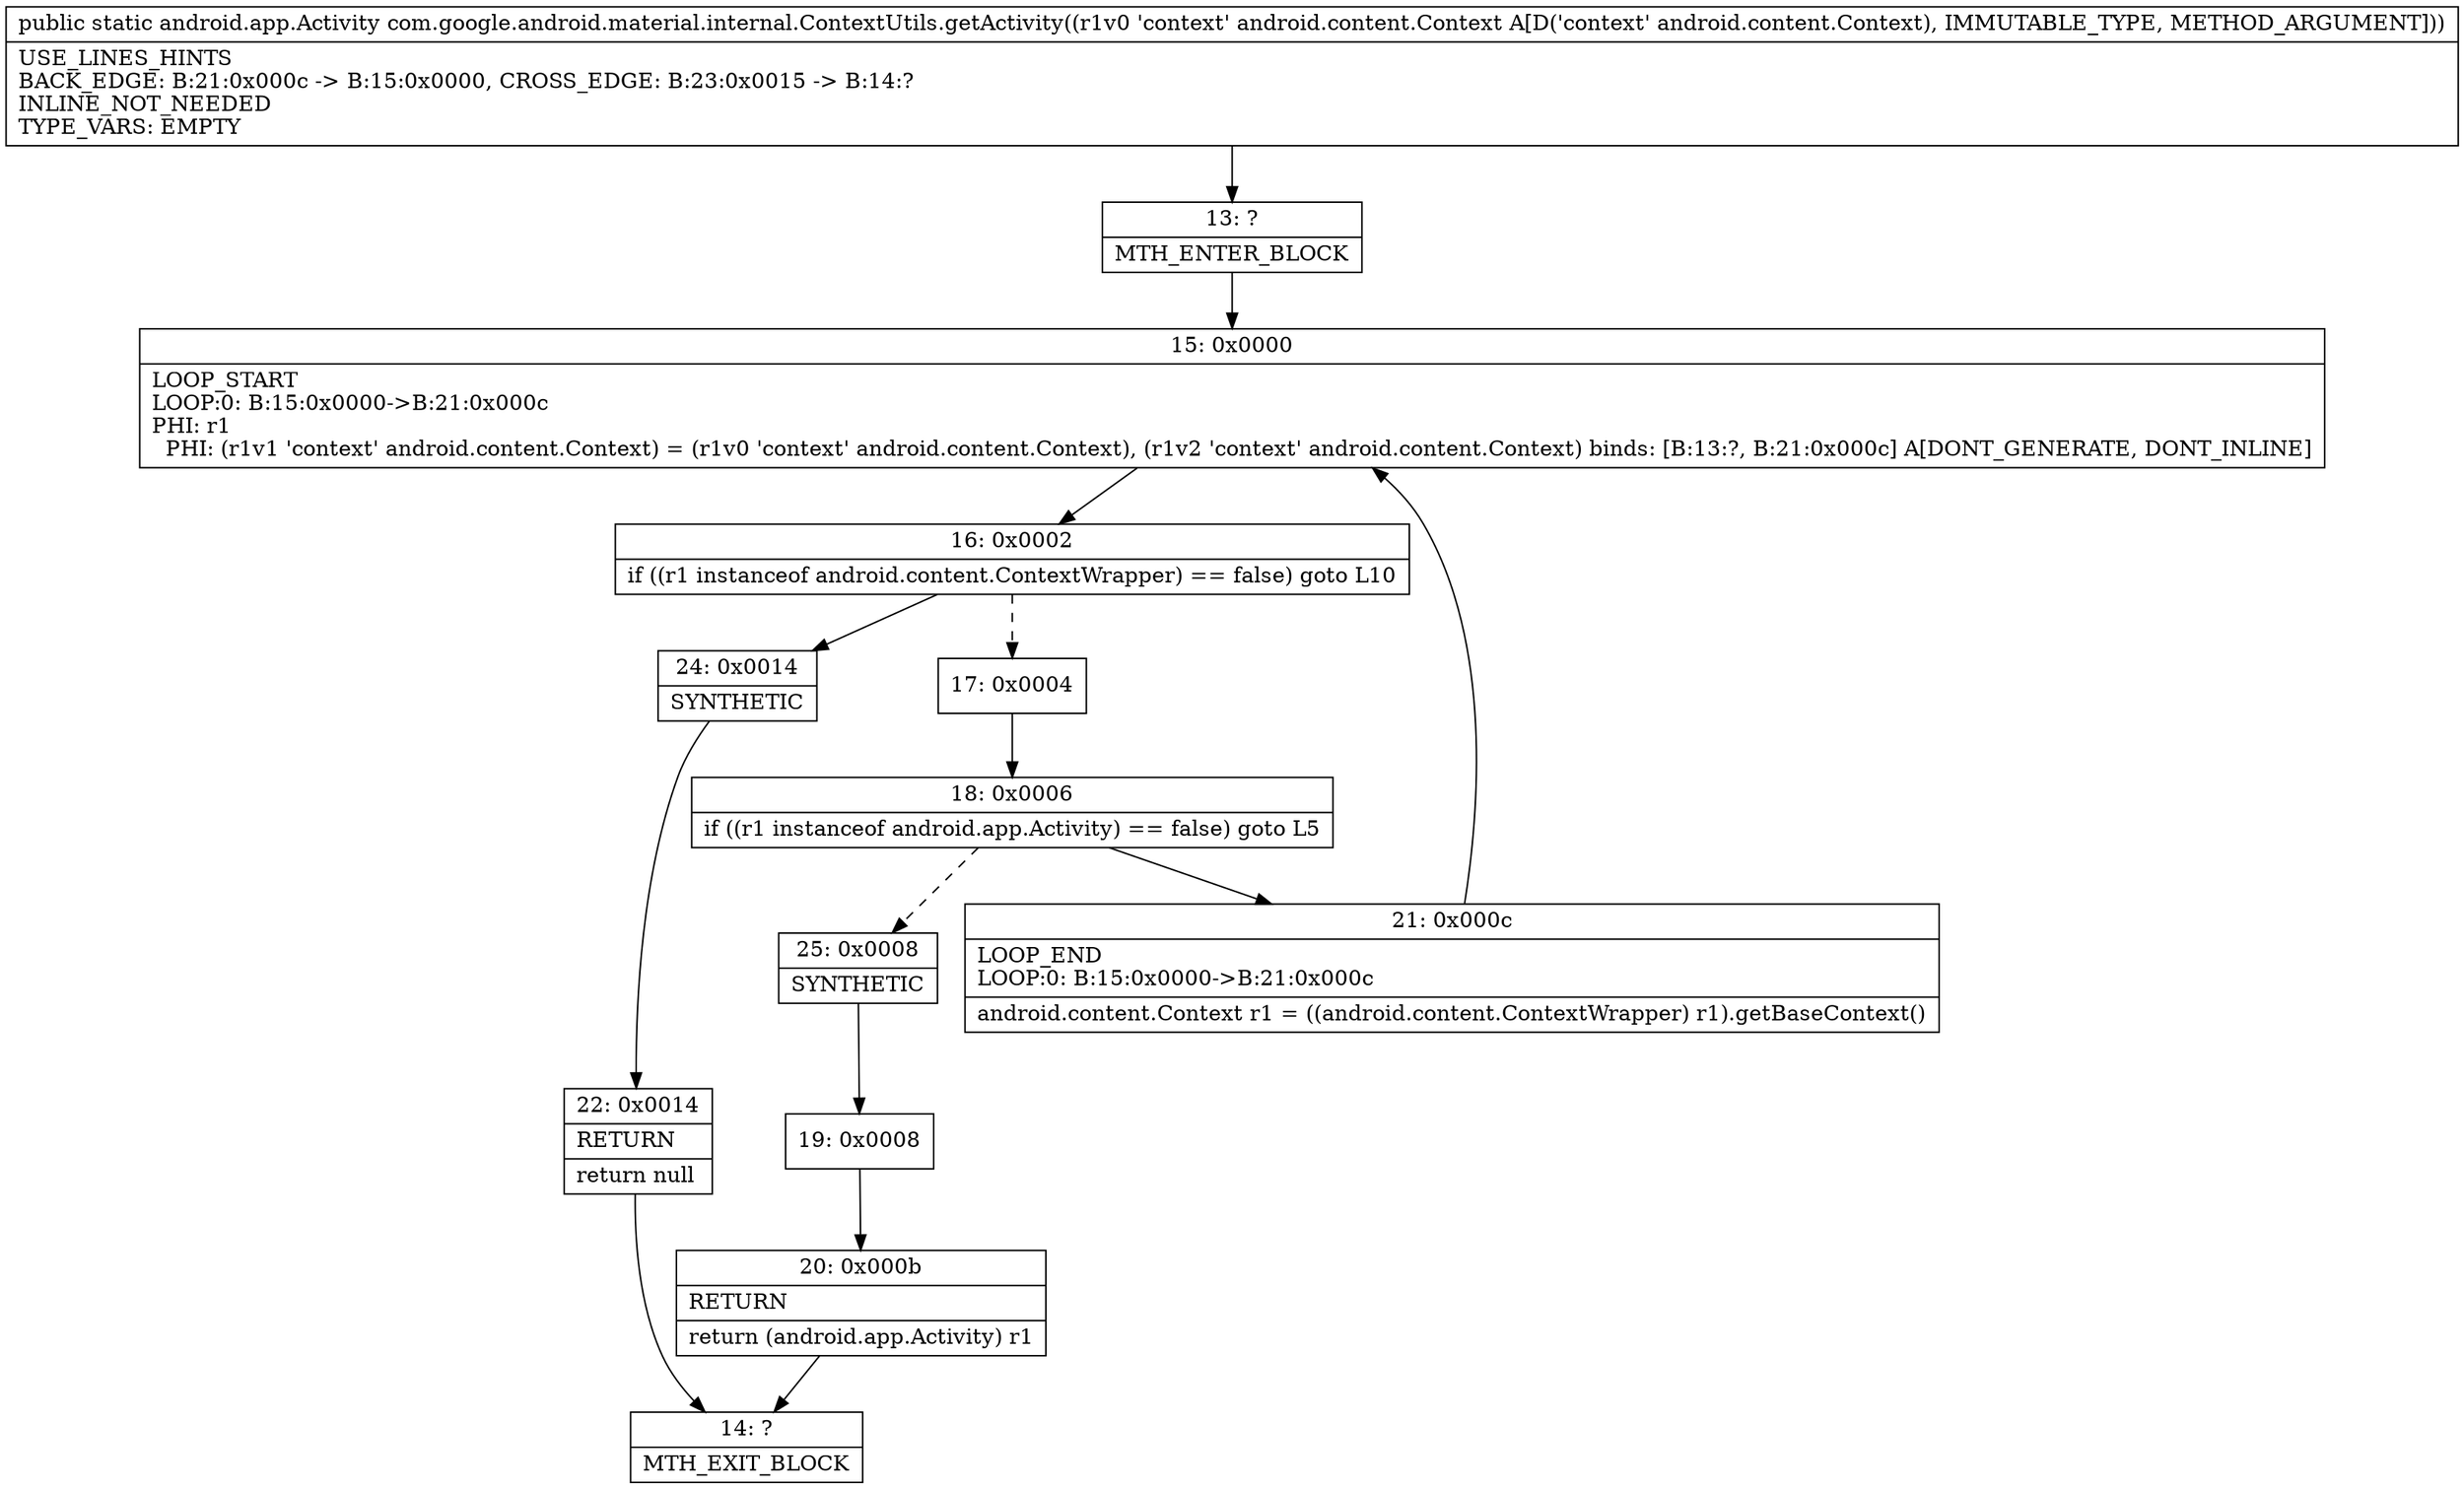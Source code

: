 digraph "CFG forcom.google.android.material.internal.ContextUtils.getActivity(Landroid\/content\/Context;)Landroid\/app\/Activity;" {
Node_13 [shape=record,label="{13\:\ ?|MTH_ENTER_BLOCK\l}"];
Node_15 [shape=record,label="{15\:\ 0x0000|LOOP_START\lLOOP:0: B:15:0x0000\-\>B:21:0x000c\lPHI: r1 \l  PHI: (r1v1 'context' android.content.Context) = (r1v0 'context' android.content.Context), (r1v2 'context' android.content.Context) binds: [B:13:?, B:21:0x000c] A[DONT_GENERATE, DONT_INLINE]\l}"];
Node_16 [shape=record,label="{16\:\ 0x0002|if ((r1 instanceof android.content.ContextWrapper) == false) goto L10\l}"];
Node_17 [shape=record,label="{17\:\ 0x0004}"];
Node_18 [shape=record,label="{18\:\ 0x0006|if ((r1 instanceof android.app.Activity) == false) goto L5\l}"];
Node_21 [shape=record,label="{21\:\ 0x000c|LOOP_END\lLOOP:0: B:15:0x0000\-\>B:21:0x000c\l|android.content.Context r1 = ((android.content.ContextWrapper) r1).getBaseContext()\l}"];
Node_25 [shape=record,label="{25\:\ 0x0008|SYNTHETIC\l}"];
Node_19 [shape=record,label="{19\:\ 0x0008}"];
Node_20 [shape=record,label="{20\:\ 0x000b|RETURN\l|return (android.app.Activity) r1\l}"];
Node_14 [shape=record,label="{14\:\ ?|MTH_EXIT_BLOCK\l}"];
Node_24 [shape=record,label="{24\:\ 0x0014|SYNTHETIC\l}"];
Node_22 [shape=record,label="{22\:\ 0x0014|RETURN\l|return null\l}"];
MethodNode[shape=record,label="{public static android.app.Activity com.google.android.material.internal.ContextUtils.getActivity((r1v0 'context' android.content.Context A[D('context' android.content.Context), IMMUTABLE_TYPE, METHOD_ARGUMENT]))  | USE_LINES_HINTS\lBACK_EDGE: B:21:0x000c \-\> B:15:0x0000, CROSS_EDGE: B:23:0x0015 \-\> B:14:?\lINLINE_NOT_NEEDED\lTYPE_VARS: EMPTY\l}"];
MethodNode -> Node_13;Node_13 -> Node_15;
Node_15 -> Node_16;
Node_16 -> Node_17[style=dashed];
Node_16 -> Node_24;
Node_17 -> Node_18;
Node_18 -> Node_21;
Node_18 -> Node_25[style=dashed];
Node_21 -> Node_15;
Node_25 -> Node_19;
Node_19 -> Node_20;
Node_20 -> Node_14;
Node_24 -> Node_22;
Node_22 -> Node_14;
}

